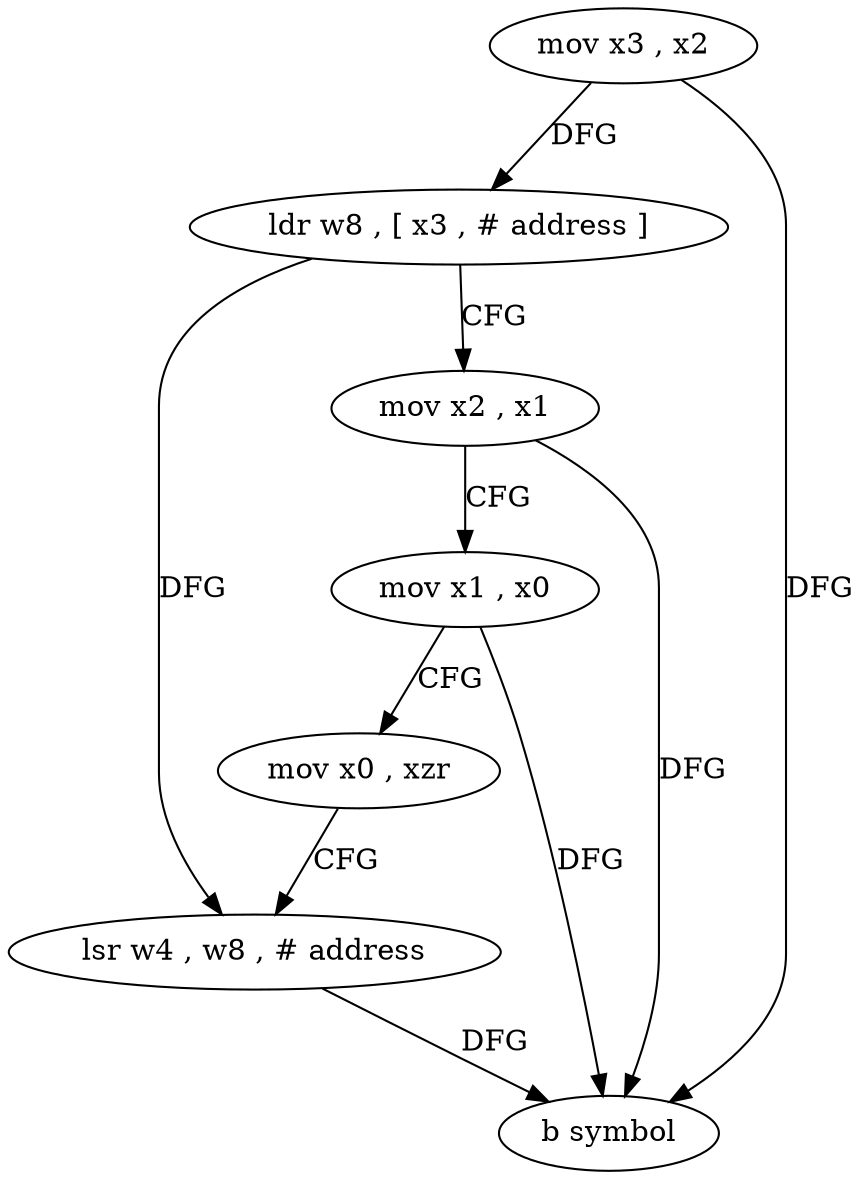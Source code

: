 digraph "func" {
"4226888" [label = "mov x3 , x2" ]
"4226892" [label = "ldr w8 , [ x3 , # address ]" ]
"4226896" [label = "mov x2 , x1" ]
"4226900" [label = "mov x1 , x0" ]
"4226904" [label = "mov x0 , xzr" ]
"4226908" [label = "lsr w4 , w8 , # address" ]
"4226912" [label = "b symbol" ]
"4226888" -> "4226892" [ label = "DFG" ]
"4226888" -> "4226912" [ label = "DFG" ]
"4226892" -> "4226896" [ label = "CFG" ]
"4226892" -> "4226908" [ label = "DFG" ]
"4226896" -> "4226900" [ label = "CFG" ]
"4226896" -> "4226912" [ label = "DFG" ]
"4226900" -> "4226904" [ label = "CFG" ]
"4226900" -> "4226912" [ label = "DFG" ]
"4226904" -> "4226908" [ label = "CFG" ]
"4226908" -> "4226912" [ label = "DFG" ]
}
